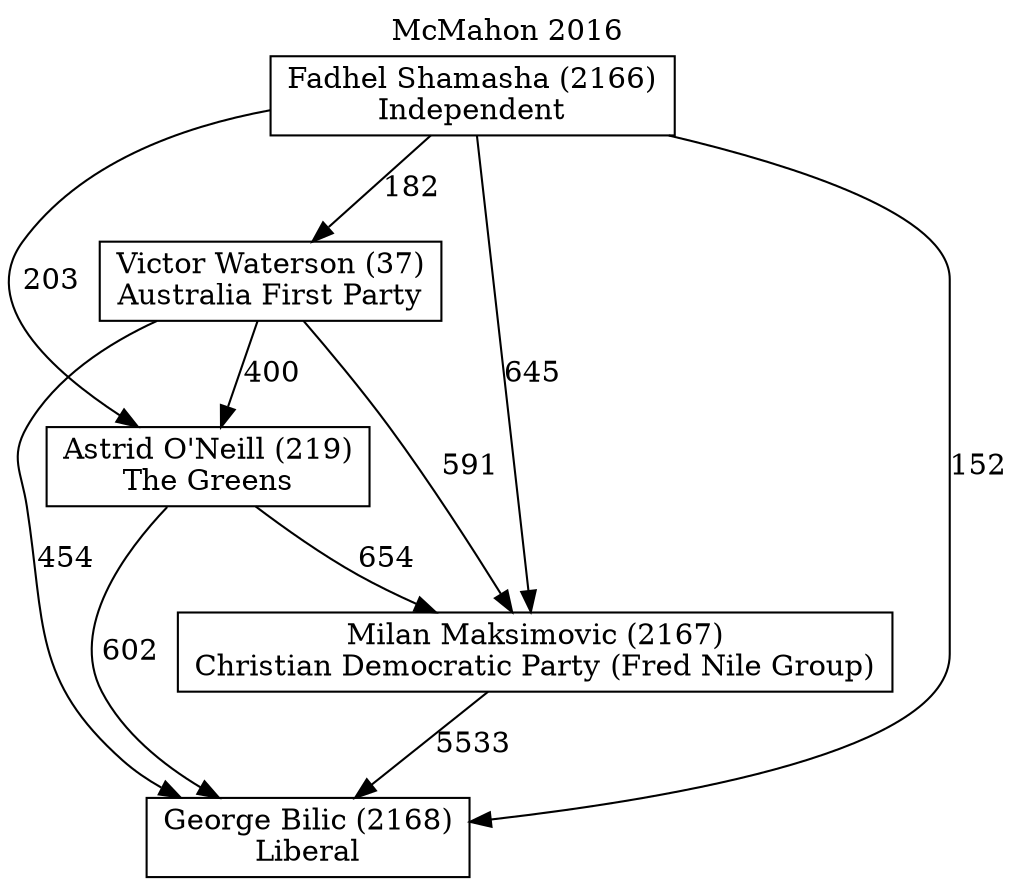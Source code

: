 // House preference flow
digraph "George Bilic (2168)_McMahon_2016" {
	graph [label="McMahon 2016" labelloc=t mclimit=10]
	node [shape=box]
	"George Bilic (2168)" [label="George Bilic (2168)
Liberal"]
	"Milan Maksimovic (2167)" [label="Milan Maksimovic (2167)
Christian Democratic Party (Fred Nile Group)"]
	"Astrid O'Neill (219)" [label="Astrid O'Neill (219)
The Greens"]
	"Victor Waterson (37)" [label="Victor Waterson (37)
Australia First Party"]
	"Fadhel Shamasha (2166)" [label="Fadhel Shamasha (2166)
Independent"]
	"Milan Maksimovic (2167)" -> "George Bilic (2168)" [label=5533]
	"Astrid O'Neill (219)" -> "Milan Maksimovic (2167)" [label=654]
	"Victor Waterson (37)" -> "Astrid O'Neill (219)" [label=400]
	"Fadhel Shamasha (2166)" -> "Victor Waterson (37)" [label=182]
	"Astrid O'Neill (219)" -> "George Bilic (2168)" [label=602]
	"Victor Waterson (37)" -> "George Bilic (2168)" [label=454]
	"Fadhel Shamasha (2166)" -> "George Bilic (2168)" [label=152]
	"Fadhel Shamasha (2166)" -> "Astrid O'Neill (219)" [label=203]
	"Victor Waterson (37)" -> "Milan Maksimovic (2167)" [label=591]
	"Fadhel Shamasha (2166)" -> "Milan Maksimovic (2167)" [label=645]
}
